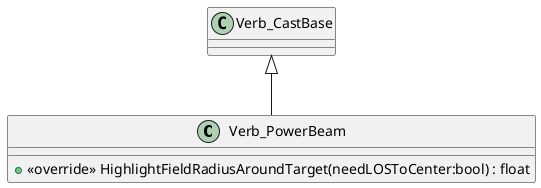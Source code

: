 @startuml
class Verb_PowerBeam {
    + <<override>> HighlightFieldRadiusAroundTarget(needLOSToCenter:bool) : float
}
Verb_CastBase <|-- Verb_PowerBeam
@enduml

